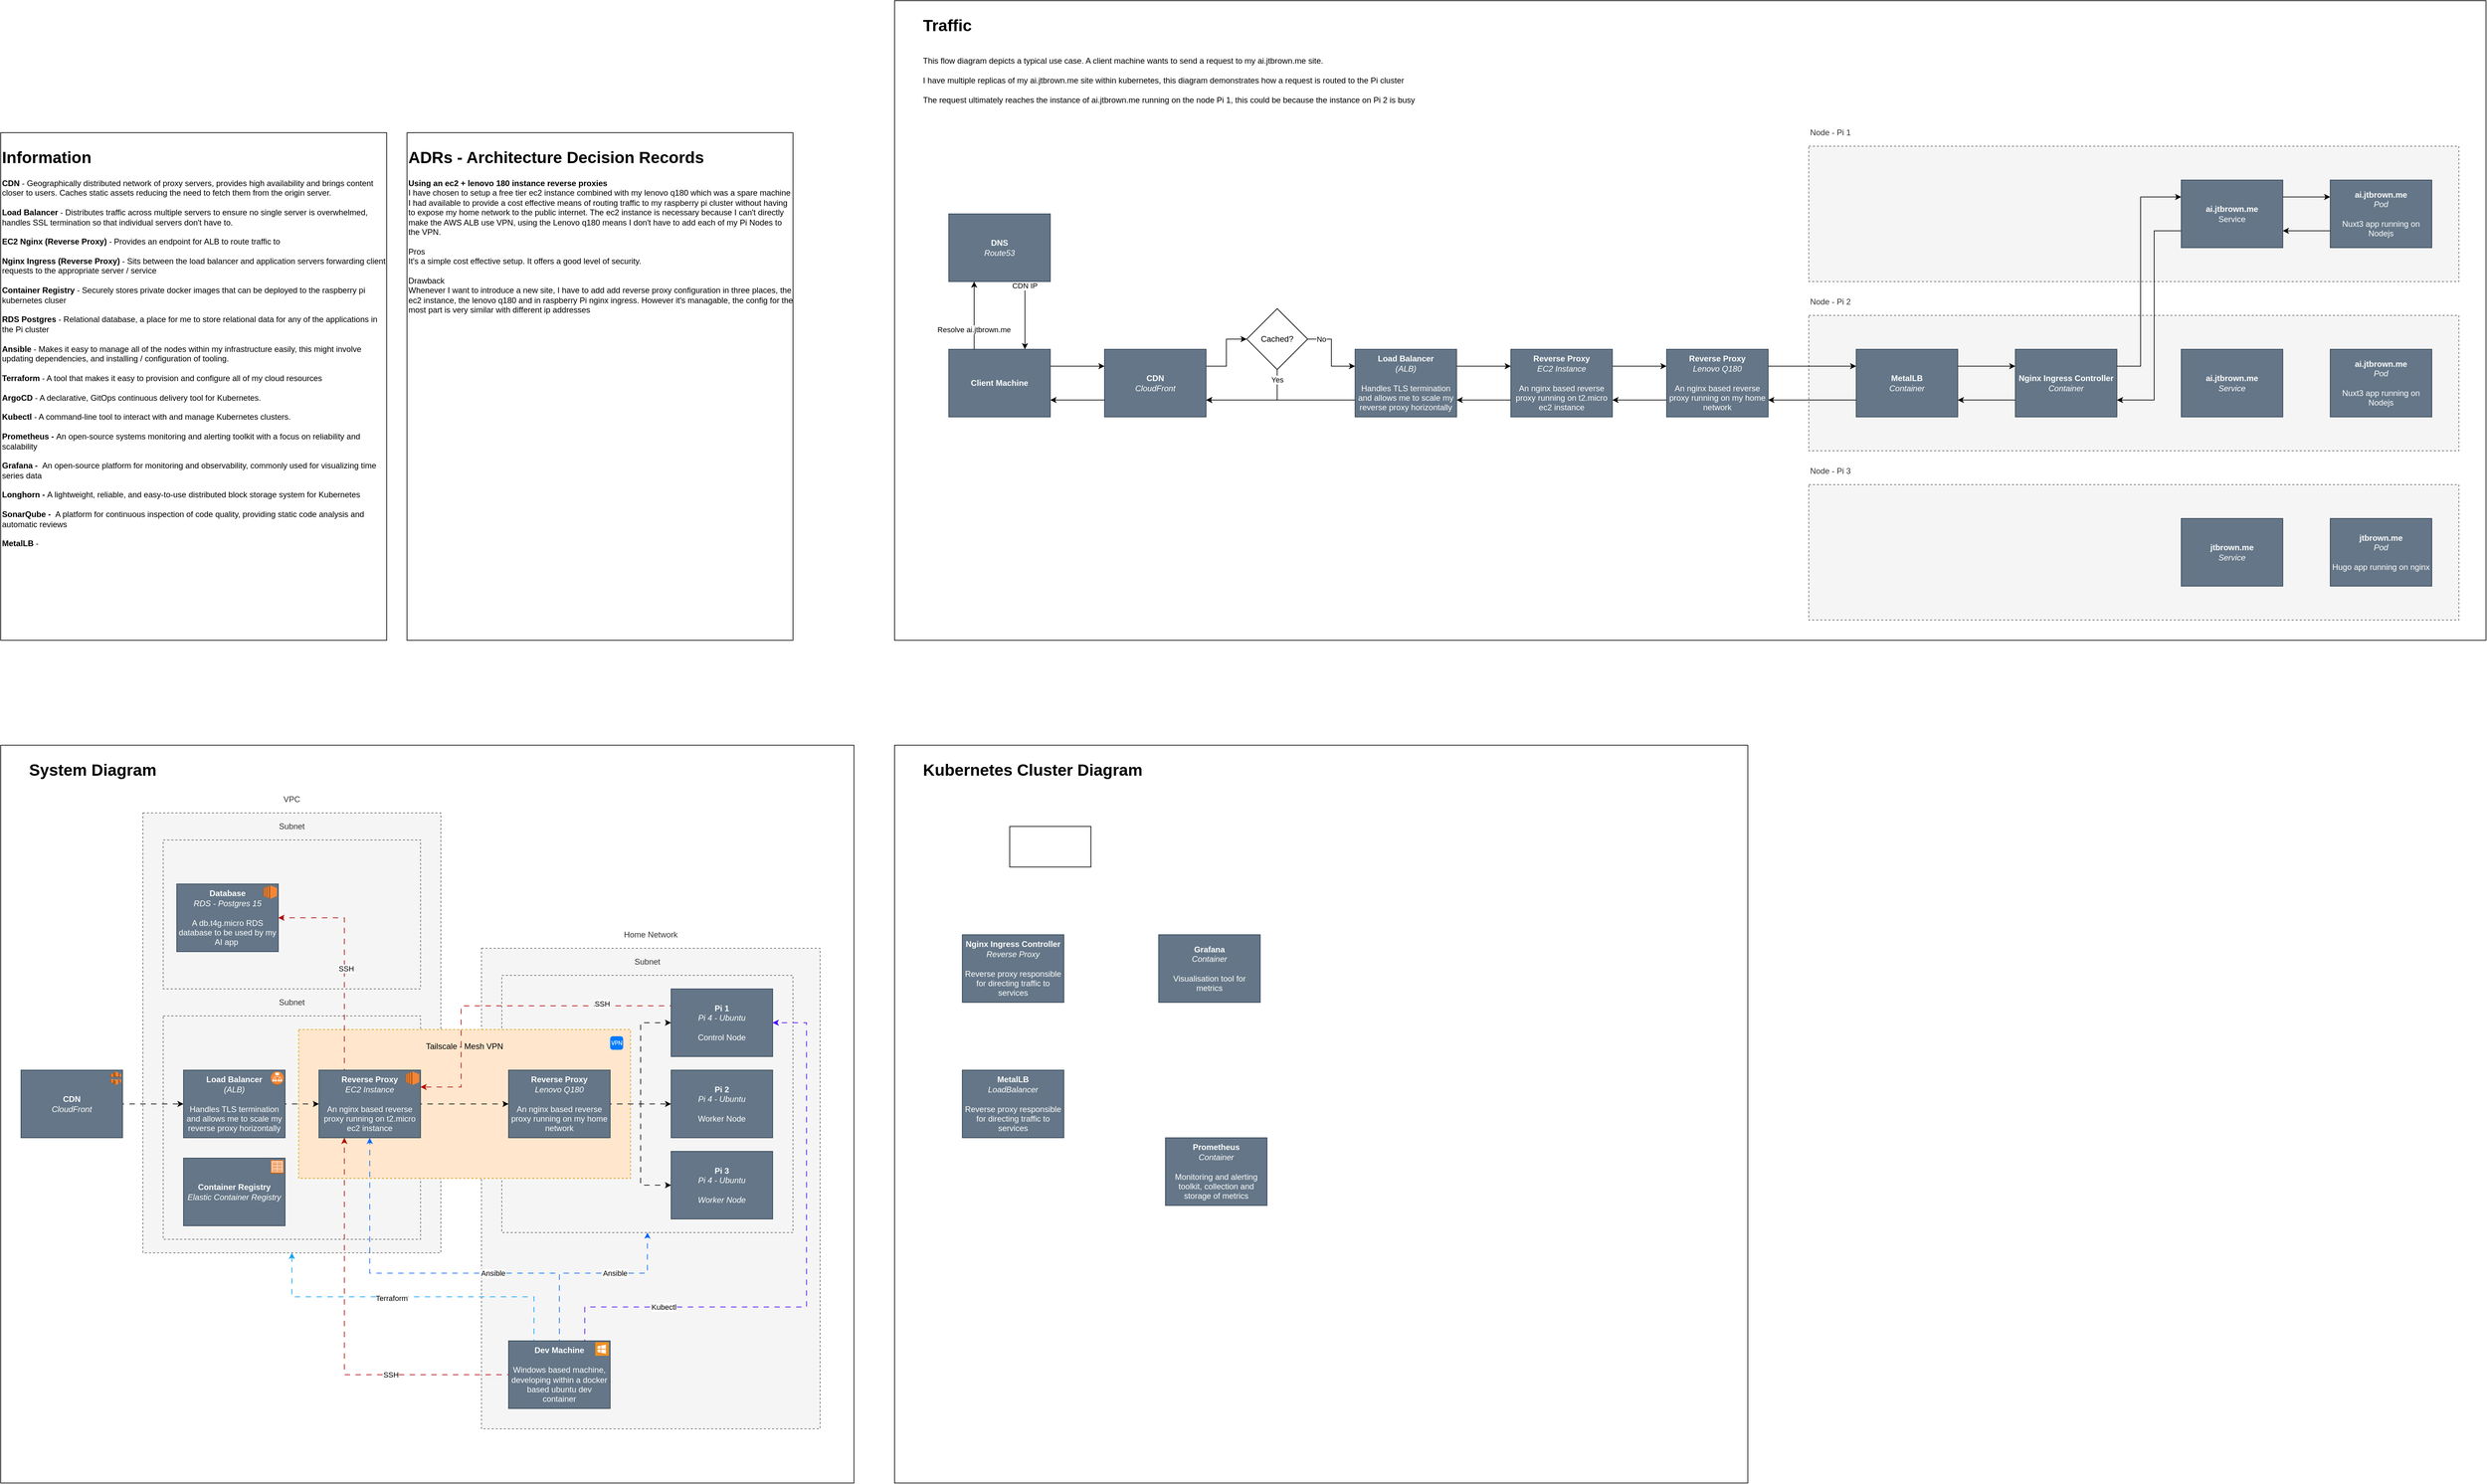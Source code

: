 <mxfile version="22.0.8" type="github">
  <diagram name="Page-1" id="C4PU5i6eVr4kc8SF1UN9">
    <mxGraphModel dx="2436" dy="4400" grid="1" gridSize="10" guides="1" tooltips="1" connect="1" arrows="1" fold="1" page="1" pageScale="1" pageWidth="850" pageHeight="1100" math="0" shadow="0">
      <root>
        <mxCell id="0" />
        <mxCell id="1" parent="0" />
        <mxCell id="nRLr2Ejhz_rmwtnTy3oD-15" value="&lt;blockquote style=&quot;margin: 0 0 0 40px; border: none; padding: 0px;&quot;&gt;&lt;h1&gt;Traffic&lt;/h1&gt;&lt;div&gt;&lt;br&gt;&lt;/div&gt;&lt;div&gt;This flow diagram depicts a typical use case. A client machine wants to send a request to my ai.jtbrown.me site.&amp;nbsp;&lt;/div&gt;&lt;div&gt;&lt;br&gt;&lt;/div&gt;&lt;div&gt;I have multiple replicas of my ai.jtbrown.me site within kubernetes, this diagram demonstrates how a request is routed to the Pi cluster&lt;/div&gt;&lt;div&gt;&lt;br&gt;&lt;/div&gt;&lt;div&gt;The request ultimately reaches the instance of ai.jtbrown.me running on the node Pi 1, this could be because the instance on Pi 2 is busy&lt;/div&gt;&lt;/blockquote&gt;" style="rounded=0;whiteSpace=wrap;html=1;align=left;labelPosition=center;verticalLabelPosition=middle;verticalAlign=top;horizontal=1;movable=1;resizable=1;rotatable=1;deletable=1;editable=1;locked=0;connectable=1;" vertex="1" parent="1">
          <mxGeometry x="1320" y="-1120" width="2350" height="945" as="geometry" />
        </mxCell>
        <mxCell id="nRLr2Ejhz_rmwtnTy3oD-58" value="&lt;p style=&quot;line-height: 100%;&quot;&gt;Node - Pi 1&lt;/p&gt;" style="rounded=0;whiteSpace=wrap;html=1;dashed=1;align=left;verticalAlign=bottom;spacingLeft=0;labelPosition=center;verticalLabelPosition=top;labelBorderColor=none;strokeColor=#666666;fillColor=#f5f5f5;fontColor=#333333;" vertex="1" parent="1">
          <mxGeometry x="2670" y="-905" width="960" height="200" as="geometry" />
        </mxCell>
        <mxCell id="nRLr2Ejhz_rmwtnTy3oD-2" value="&lt;blockquote style=&quot;margin: 0 0 0 40px; border: none; padding: 0px;&quot;&gt;&lt;h1&gt;System Diagram&lt;/h1&gt;&lt;/blockquote&gt;" style="rounded=0;whiteSpace=wrap;html=1;align=left;labelPosition=center;verticalLabelPosition=middle;verticalAlign=top;horizontal=1;" vertex="1" parent="1">
          <mxGeometry y="-20" width="1260" height="1090" as="geometry" />
        </mxCell>
        <mxCell id="t_NcicsKx9iHg6ldKBpu-12" value="&lt;p style=&quot;line-height: 100%;&quot;&gt;Home Network&lt;/p&gt;" style="rounded=0;whiteSpace=wrap;html=1;dashed=1;align=center;verticalAlign=bottom;spacingLeft=0;labelPosition=center;verticalLabelPosition=top;labelBorderColor=none;labelBackgroundColor=none;strokeColor=#666666;fillColor=#f5f5f5;fontColor=#333333;" parent="1" vertex="1">
          <mxGeometry x="710" y="280" width="500" height="710" as="geometry" />
        </mxCell>
        <mxCell id="t_NcicsKx9iHg6ldKBpu-13" value="&lt;p style=&quot;line-height: 100%;&quot;&gt;Subnet&lt;/p&gt;" style="rounded=0;whiteSpace=wrap;html=1;dashed=1;align=center;verticalAlign=bottom;spacingLeft=0;labelPosition=center;verticalLabelPosition=top;labelBorderColor=none;strokeColor=#666666;fillColor=#f5f5f5;fontColor=#333333;" parent="1" vertex="1">
          <mxGeometry x="740" y="320" width="430" height="380" as="geometry" />
        </mxCell>
        <mxCell id="t_NcicsKx9iHg6ldKBpu-1" value="&lt;p style=&quot;line-height: 100%;&quot;&gt;VPC&lt;/p&gt;" style="rounded=0;whiteSpace=wrap;html=1;dashed=1;align=center;verticalAlign=bottom;spacingLeft=0;labelPosition=center;verticalLabelPosition=top;labelBorderColor=none;strokeColor=#666666;fillColor=#f5f5f5;fontColor=#333333;" parent="1" vertex="1">
          <mxGeometry x="210" y="80" width="440" height="650" as="geometry" />
        </mxCell>
        <mxCell id="t_NcicsKx9iHg6ldKBpu-4" value="&lt;p style=&quot;line-height: 100%;&quot;&gt;Subnet&lt;/p&gt;" style="rounded=0;whiteSpace=wrap;html=1;dashed=1;align=center;verticalAlign=bottom;spacingLeft=0;labelPosition=center;verticalLabelPosition=top;labelBorderColor=none;strokeColor=#666666;fillColor=#f5f5f5;fontColor=#333333;" parent="1" vertex="1">
          <mxGeometry x="240" y="380" width="380" height="330" as="geometry" />
        </mxCell>
        <mxCell id="t_NcicsKx9iHg6ldKBpu-10" style="edgeStyle=orthogonalEdgeStyle;rounded=0;orthogonalLoop=1;jettySize=auto;html=1;entryX=0;entryY=0.5;entryDx=0;entryDy=0;flowAnimation=1;" parent="1" source="t_NcicsKx9iHg6ldKBpu-8" target="t_NcicsKx9iHg6ldKBpu-6" edge="1">
          <mxGeometry relative="1" as="geometry" />
        </mxCell>
        <mxCell id="t_NcicsKx9iHg6ldKBpu-39" value="" style="group" parent="1" vertex="1" connectable="0">
          <mxGeometry x="440" y="400" width="490" height="220" as="geometry" />
        </mxCell>
        <mxCell id="t_NcicsKx9iHg6ldKBpu-22" value="&lt;p style=&quot;line-height: 100%;&quot;&gt;Tailscale - Mesh VPN&lt;/p&gt;" style="rounded=0;whiteSpace=wrap;html=1;dashed=1;align=center;verticalAlign=top;spacingLeft=0;labelPosition=center;verticalLabelPosition=middle;labelBorderColor=none;strokeColor=#d79b00;fillColor=#ffe6cc;" parent="t_NcicsKx9iHg6ldKBpu-39" vertex="1">
          <mxGeometry width="490" height="220" as="geometry" />
        </mxCell>
        <mxCell id="t_NcicsKx9iHg6ldKBpu-38" value="" style="html=1;strokeWidth=1;shadow=0;dashed=0;shape=mxgraph.ios7.misc.vpn;fillColor=#007AFF;strokeColor=none;buttonText=;strokeColor2=#222222;fontColor=#222222;fontSize=8;verticalLabelPosition=bottom;verticalAlign=top;align=center;sketch=0;aspect=fixed;" parent="t_NcicsKx9iHg6ldKBpu-39" vertex="1">
          <mxGeometry x="460" y="10" width="19.17" height="20" as="geometry" />
        </mxCell>
        <mxCell id="t_NcicsKx9iHg6ldKBpu-29" value="" style="group;fillColor=#647687;fontColor=#ffffff;strokeColor=#314354;" parent="t_NcicsKx9iHg6ldKBpu-39" vertex="1" connectable="0">
          <mxGeometry x="30" y="60" width="150" height="100" as="geometry" />
        </mxCell>
        <mxCell id="t_NcicsKx9iHg6ldKBpu-40" value="" style="group;fillColor=#647687;fontColor=#ffffff;strokeColor=#314354;" parent="t_NcicsKx9iHg6ldKBpu-29" vertex="1" connectable="0">
          <mxGeometry width="150" height="100" as="geometry" />
        </mxCell>
        <mxCell id="t_NcicsKx9iHg6ldKBpu-7" value="&lt;b&gt;Reverse Proxy&lt;/b&gt;&lt;br&gt;&lt;i&gt;EC2 Instance&lt;br&gt;&lt;/i&gt;&lt;br&gt;An nginx based reverse proxy running on t2.micro ec2 instance&lt;br&gt;" style="rounded=0;whiteSpace=wrap;html=1;fillColor=#647687;fontColor=#ffffff;strokeColor=#314354;" parent="t_NcicsKx9iHg6ldKBpu-40" vertex="1">
          <mxGeometry width="150" height="100" as="geometry" />
        </mxCell>
        <mxCell id="t_NcicsKx9iHg6ldKBpu-25" value="" style="outlineConnect=0;dashed=0;verticalLabelPosition=bottom;verticalAlign=top;align=center;html=1;shape=mxgraph.aws3.ec2;fillColor=#F58534;gradientColor=none;" parent="t_NcicsKx9iHg6ldKBpu-40" vertex="1">
          <mxGeometry x="128" y="2" width="20" height="20" as="geometry" />
        </mxCell>
        <mxCell id="t_NcicsKx9iHg6ldKBpu-37" value="" style="group" parent="t_NcicsKx9iHg6ldKBpu-39" vertex="1" connectable="0">
          <mxGeometry x="310" y="60" width="150" height="100" as="geometry" />
        </mxCell>
        <mxCell id="t_NcicsKx9iHg6ldKBpu-14" value="&lt;b&gt;Reverse Proxy&lt;/b&gt;&lt;br&gt;&lt;i&gt;Lenovo Q180&lt;br&gt;&lt;/i&gt;&lt;br&gt;An nginx based reverse proxy running on my home network" style="rounded=0;whiteSpace=wrap;html=1;fillColor=#647687;fontColor=#ffffff;strokeColor=#314354;" parent="t_NcicsKx9iHg6ldKBpu-37" vertex="1">
          <mxGeometry width="150" height="100" as="geometry" />
        </mxCell>
        <mxCell id="t_NcicsKx9iHg6ldKBpu-30" value="" style="shape=image;html=1;verticalAlign=top;verticalLabelPosition=bottom;labelBackgroundColor=#ffffff;imageAspect=0;aspect=fixed;image=https://cdn1.iconfinder.com/data/icons/logos-brands-1/24/logo_brand_brands_logos_ubuntu-128.png" parent="t_NcicsKx9iHg6ldKBpu-37" vertex="1">
          <mxGeometry x="128" y="2" width="20" height="20" as="geometry" />
        </mxCell>
        <mxCell id="t_NcicsKx9iHg6ldKBpu-18" style="edgeStyle=orthogonalEdgeStyle;rounded=0;orthogonalLoop=1;jettySize=auto;html=1;exitX=1;exitY=0.5;exitDx=0;exitDy=0;flowAnimation=1;" parent="t_NcicsKx9iHg6ldKBpu-39" source="t_NcicsKx9iHg6ldKBpu-7" target="t_NcicsKx9iHg6ldKBpu-14" edge="1">
          <mxGeometry relative="1" as="geometry" />
        </mxCell>
        <mxCell id="t_NcicsKx9iHg6ldKBpu-27" value="" style="group" parent="1" vertex="1" connectable="0">
          <mxGeometry x="30" y="460" width="150" height="100" as="geometry" />
        </mxCell>
        <mxCell id="t_NcicsKx9iHg6ldKBpu-8" value="&lt;b&gt;CDN&lt;/b&gt;&lt;br&gt;&lt;i style=&quot;&quot;&gt;CloudFront&lt;br&gt;&lt;/i&gt;" style="rounded=0;whiteSpace=wrap;html=1;fillColor=#647687;strokeColor=#314354;fontColor=#ffffff;" parent="t_NcicsKx9iHg6ldKBpu-27" vertex="1">
          <mxGeometry width="150" height="100" as="geometry" />
        </mxCell>
        <mxCell id="t_NcicsKx9iHg6ldKBpu-24" value="" style="outlineConnect=0;dashed=0;verticalLabelPosition=bottom;verticalAlign=top;align=center;html=1;shape=mxgraph.aws3.cloudfront;fillColor=#F58536;gradientColor=none;aspect=fixed;" parent="t_NcicsKx9iHg6ldKBpu-27" vertex="1">
          <mxGeometry x="131.55" y="2" width="16.45" height="20" as="geometry" />
        </mxCell>
        <mxCell id="t_NcicsKx9iHg6ldKBpu-28" value="" style="group;aspect=fixed;" parent="1" vertex="1" connectable="0">
          <mxGeometry x="270" y="460" width="150" height="100" as="geometry" />
        </mxCell>
        <mxCell id="t_NcicsKx9iHg6ldKBpu-6" value="&lt;b&gt;Load Balancer&lt;/b&gt;&lt;br&gt;&lt;i&gt;(ALB)&lt;/i&gt;&lt;br&gt;&lt;br&gt;Handles TLS termination and allows me to scale my reverse proxy horizontally" style="rounded=0;whiteSpace=wrap;html=1;fillColor=#647687;fontColor=#ffffff;strokeColor=#314354;" parent="t_NcicsKx9iHg6ldKBpu-28" vertex="1">
          <mxGeometry width="150" height="100" as="geometry" />
        </mxCell>
        <mxCell id="t_NcicsKx9iHg6ldKBpu-26" value="" style="outlineConnect=0;dashed=0;verticalLabelPosition=bottom;verticalAlign=top;align=center;html=1;shape=mxgraph.aws3.application_load_balancer;fillColor=#F58534;gradientColor=none;aspect=fixed;" parent="t_NcicsKx9iHg6ldKBpu-28" vertex="1">
          <mxGeometry x="128.83" y="2" width="19.17" height="20" as="geometry" />
        </mxCell>
        <mxCell id="t_NcicsKx9iHg6ldKBpu-11" style="edgeStyle=orthogonalEdgeStyle;rounded=0;orthogonalLoop=1;jettySize=auto;html=1;flowAnimation=1;" parent="1" source="t_NcicsKx9iHg6ldKBpu-6" target="t_NcicsKx9iHg6ldKBpu-7" edge="1">
          <mxGeometry relative="1" as="geometry" />
        </mxCell>
        <mxCell id="t_NcicsKx9iHg6ldKBpu-34" value="" style="group" parent="1" vertex="1" connectable="0">
          <mxGeometry x="990" y="340" width="150" height="100" as="geometry" />
        </mxCell>
        <mxCell id="t_NcicsKx9iHg6ldKBpu-15" value="&lt;b&gt;Pi 1&lt;/b&gt;&lt;br&gt;&lt;i&gt;Pi 4 - Ubuntu&lt;br&gt;&lt;/i&gt;&lt;br&gt;Control Node" style="rounded=0;whiteSpace=wrap;html=1;fillColor=#647687;fontColor=#ffffff;strokeColor=#314354;" parent="t_NcicsKx9iHg6ldKBpu-34" vertex="1">
          <mxGeometry width="150" height="100" as="geometry" />
        </mxCell>
        <mxCell id="t_NcicsKx9iHg6ldKBpu-33" value="" style="shape=image;html=1;verticalAlign=top;verticalLabelPosition=bottom;labelBackgroundColor=#ffffff;imageAspect=0;aspect=fixed;image=https://cdn1.iconfinder.com/data/icons/logos-brands-1/24/logo_brand_brands_logos_ubuntu-128.png" parent="t_NcicsKx9iHg6ldKBpu-34" vertex="1">
          <mxGeometry x="128" y="2" width="20" height="20" as="geometry" />
        </mxCell>
        <mxCell id="t_NcicsKx9iHg6ldKBpu-35" value="" style="group" parent="1" vertex="1" connectable="0">
          <mxGeometry x="990" y="460" width="150" height="100" as="geometry" />
        </mxCell>
        <mxCell id="t_NcicsKx9iHg6ldKBpu-16" value="&lt;b&gt;Pi 2&lt;/b&gt;&lt;br&gt;&lt;i&gt;Pi 4 - Ubuntu&lt;br&gt;&lt;/i&gt;&lt;br&gt;Worker Node" style="rounded=0;whiteSpace=wrap;html=1;fillColor=#647687;fontColor=#ffffff;strokeColor=#314354;" parent="t_NcicsKx9iHg6ldKBpu-35" vertex="1">
          <mxGeometry width="150" height="100" as="geometry" />
        </mxCell>
        <mxCell id="t_NcicsKx9iHg6ldKBpu-32" value="" style="shape=image;html=1;verticalAlign=top;verticalLabelPosition=bottom;labelBackgroundColor=#ffffff;imageAspect=0;aspect=fixed;image=https://cdn1.iconfinder.com/data/icons/logos-brands-1/24/logo_brand_brands_logos_ubuntu-128.png" parent="t_NcicsKx9iHg6ldKBpu-35" vertex="1">
          <mxGeometry x="129" y="2" width="20" height="20" as="geometry" />
        </mxCell>
        <mxCell id="t_NcicsKx9iHg6ldKBpu-36" value="" style="group" parent="1" vertex="1" connectable="0">
          <mxGeometry x="990" y="580" width="150" height="100" as="geometry" />
        </mxCell>
        <mxCell id="t_NcicsKx9iHg6ldKBpu-17" value="&lt;b&gt;Pi 3&lt;/b&gt;&lt;br&gt;&lt;i&gt;Pi 4 - Ubuntu&lt;br&gt;&lt;br&gt;Worker Node&lt;br&gt;&lt;/i&gt;" style="rounded=0;whiteSpace=wrap;html=1;fillColor=#647687;fontColor=#ffffff;strokeColor=#314354;" parent="t_NcicsKx9iHg6ldKBpu-36" vertex="1">
          <mxGeometry width="150" height="100" as="geometry" />
        </mxCell>
        <mxCell id="t_NcicsKx9iHg6ldKBpu-31" value="" style="shape=image;html=1;verticalAlign=top;verticalLabelPosition=bottom;labelBackgroundColor=#ffffff;imageAspect=0;aspect=fixed;image=https://cdn1.iconfinder.com/data/icons/logos-brands-1/24/logo_brand_brands_logos_ubuntu-128.png" parent="t_NcicsKx9iHg6ldKBpu-36" vertex="1">
          <mxGeometry x="128" y="2" width="20" height="20" as="geometry" />
        </mxCell>
        <mxCell id="t_NcicsKx9iHg6ldKBpu-19" value="" style="edgeStyle=orthogonalEdgeStyle;rounded=0;orthogonalLoop=1;jettySize=auto;html=1;flowAnimation=1;" parent="1" source="t_NcicsKx9iHg6ldKBpu-14" target="t_NcicsKx9iHg6ldKBpu-16" edge="1">
          <mxGeometry relative="1" as="geometry" />
        </mxCell>
        <mxCell id="t_NcicsKx9iHg6ldKBpu-20" style="edgeStyle=orthogonalEdgeStyle;rounded=0;orthogonalLoop=1;jettySize=auto;html=1;entryX=0;entryY=0.5;entryDx=0;entryDy=0;flowAnimation=1;" parent="1" source="t_NcicsKx9iHg6ldKBpu-14" target="t_NcicsKx9iHg6ldKBpu-15" edge="1">
          <mxGeometry relative="1" as="geometry" />
        </mxCell>
        <mxCell id="t_NcicsKx9iHg6ldKBpu-21" style="edgeStyle=orthogonalEdgeStyle;rounded=0;orthogonalLoop=1;jettySize=auto;html=1;entryX=0;entryY=0.5;entryDx=0;entryDy=0;flowAnimation=1;" parent="1" source="t_NcicsKx9iHg6ldKBpu-14" target="t_NcicsKx9iHg6ldKBpu-17" edge="1">
          <mxGeometry relative="1" as="geometry" />
        </mxCell>
        <mxCell id="t_NcicsKx9iHg6ldKBpu-41" value="" style="group" parent="1" vertex="1" connectable="0">
          <mxGeometry x="750" y="860" width="150" height="100" as="geometry" />
        </mxCell>
        <mxCell id="t_NcicsKx9iHg6ldKBpu-45" value="" style="group;fillColor=#647687;fontColor=#ffffff;strokeColor=#314354;" parent="t_NcicsKx9iHg6ldKBpu-41" vertex="1" connectable="0">
          <mxGeometry width="150" height="100" as="geometry" />
        </mxCell>
        <mxCell id="t_NcicsKx9iHg6ldKBpu-42" value="&lt;b&gt;Dev Machine&lt;/b&gt;&lt;br&gt;&lt;br&gt;Windows based machine, developing within a docker based ubuntu dev container" style="rounded=0;whiteSpace=wrap;html=1;fillColor=#647687;fontColor=#ffffff;strokeColor=#314354;" parent="t_NcicsKx9iHg6ldKBpu-45" vertex="1">
          <mxGeometry width="150" height="100" as="geometry" />
        </mxCell>
        <mxCell id="t_NcicsKx9iHg6ldKBpu-44" value="" style="shadow=0;dashed=0;html=1;strokeColor=none;fillColor=#EF8F21;labelPosition=center;verticalLabelPosition=bottom;verticalAlign=top;align=center;outlineConnect=0;shape=mxgraph.veeam.ms_windows;aspect=fixed;" parent="t_NcicsKx9iHg6ldKBpu-45" vertex="1">
          <mxGeometry x="128" y="2" width="20" height="20" as="geometry" />
        </mxCell>
        <mxCell id="t_NcicsKx9iHg6ldKBpu-46" style="edgeStyle=orthogonalEdgeStyle;rounded=0;orthogonalLoop=1;jettySize=auto;html=1;exitX=0.5;exitY=0;exitDx=0;exitDy=0;flowAnimation=1;strokeColor=#0066FF;" parent="1" source="t_NcicsKx9iHg6ldKBpu-42" target="t_NcicsKx9iHg6ldKBpu-13" edge="1">
          <mxGeometry relative="1" as="geometry">
            <Array as="points">
              <mxPoint x="825" y="760" />
              <mxPoint x="955" y="760" />
            </Array>
          </mxGeometry>
        </mxCell>
        <mxCell id="t_NcicsKx9iHg6ldKBpu-47" value="Ansible" style="edgeLabel;html=1;align=center;verticalAlign=middle;resizable=0;points=[];" parent="t_NcicsKx9iHg6ldKBpu-46" vertex="1" connectable="0">
          <mxGeometry x="0.185" y="-2" relative="1" as="geometry">
            <mxPoint x="10" y="-2" as="offset" />
          </mxGeometry>
        </mxCell>
        <mxCell id="t_NcicsKx9iHg6ldKBpu-48" style="edgeStyle=orthogonalEdgeStyle;rounded=0;orthogonalLoop=1;jettySize=auto;html=1;entryX=0.5;entryY=1;entryDx=0;entryDy=0;exitX=0.25;exitY=0;exitDx=0;exitDy=0;strokeColor=#00A2FF;flowAnimation=1;" parent="1" source="t_NcicsKx9iHg6ldKBpu-42" target="t_NcicsKx9iHg6ldKBpu-1" edge="1">
          <mxGeometry relative="1" as="geometry" />
        </mxCell>
        <mxCell id="t_NcicsKx9iHg6ldKBpu-49" value="Terraform" style="edgeLabel;html=1;align=center;verticalAlign=middle;resizable=0;points=[];" parent="t_NcicsKx9iHg6ldKBpu-48" vertex="1" connectable="0">
          <mxGeometry x="0.133" y="2" relative="1" as="geometry">
            <mxPoint as="offset" />
          </mxGeometry>
        </mxCell>
        <mxCell id="t_NcicsKx9iHg6ldKBpu-50" style="edgeStyle=orthogonalEdgeStyle;rounded=0;orthogonalLoop=1;jettySize=auto;html=1;exitX=0.75;exitY=0;exitDx=0;exitDy=0;entryX=1;entryY=0.5;entryDx=0;entryDy=0;flowAnimation=1;strokeColor=#4400FF;" parent="1" source="t_NcicsKx9iHg6ldKBpu-42" target="t_NcicsKx9iHg6ldKBpu-15" edge="1">
          <mxGeometry relative="1" as="geometry">
            <Array as="points">
              <mxPoint x="863" y="810" />
              <mxPoint x="1190" y="810" />
              <mxPoint x="1190" y="390" />
            </Array>
          </mxGeometry>
        </mxCell>
        <mxCell id="t_NcicsKx9iHg6ldKBpu-51" value="Kubectl" style="edgeLabel;html=1;align=center;verticalAlign=middle;resizable=0;points=[];" parent="t_NcicsKx9iHg6ldKBpu-50" vertex="1" connectable="0">
          <mxGeometry x="-0.13" y="2" relative="1" as="geometry">
            <mxPoint x="-202" y="2" as="offset" />
          </mxGeometry>
        </mxCell>
        <mxCell id="t_NcicsKx9iHg6ldKBpu-53" value="" style="group;aspect=fixed;" parent="1" vertex="1" connectable="0">
          <mxGeometry x="270" y="590" width="150" height="100" as="geometry" />
        </mxCell>
        <mxCell id="t_NcicsKx9iHg6ldKBpu-58" value="" style="group;fillColor=#647687;fontColor=#ffffff;strokeColor=#314354;" parent="t_NcicsKx9iHg6ldKBpu-53" vertex="1" connectable="0">
          <mxGeometry width="150" height="100" as="geometry" />
        </mxCell>
        <mxCell id="t_NcicsKx9iHg6ldKBpu-54" value="&lt;b&gt;Container Registry&lt;br&gt;&lt;/b&gt;&lt;i&gt;Elastic Container Registry&lt;br&gt;&lt;/i&gt;" style="rounded=0;whiteSpace=wrap;html=1;fillColor=#647687;fontColor=#ffffff;strokeColor=#314354;" parent="t_NcicsKx9iHg6ldKBpu-58" vertex="1">
          <mxGeometry width="150" height="100" as="geometry" />
        </mxCell>
        <mxCell id="t_NcicsKx9iHg6ldKBpu-52" value="" style="outlineConnect=0;dashed=0;verticalLabelPosition=bottom;verticalAlign=top;align=center;html=1;shape=mxgraph.aws3.ecr_registry;fillColor=#F58534;gradientColor=none;aspect=fixed;" parent="t_NcicsKx9iHg6ldKBpu-58" vertex="1">
          <mxGeometry x="128.83" y="3" width="19" height="20" as="geometry" />
        </mxCell>
        <mxCell id="t_NcicsKx9iHg6ldKBpu-59" style="edgeStyle=orthogonalEdgeStyle;rounded=0;orthogonalLoop=1;jettySize=auto;html=1;exitX=0.5;exitY=0;exitDx=0;exitDy=0;flowAnimation=1;strokeColor=#0066FF;" parent="1" source="t_NcicsKx9iHg6ldKBpu-42" target="t_NcicsKx9iHg6ldKBpu-7" edge="1">
          <mxGeometry relative="1" as="geometry">
            <Array as="points">
              <mxPoint x="825" y="760" />
              <mxPoint x="545" y="760" />
            </Array>
          </mxGeometry>
        </mxCell>
        <mxCell id="t_NcicsKx9iHg6ldKBpu-60" value="Ansible" style="edgeLabel;html=1;align=center;verticalAlign=middle;resizable=0;points=[];" parent="t_NcicsKx9iHg6ldKBpu-59" vertex="1" connectable="0">
          <mxGeometry x="-0.225" relative="1" as="geometry">
            <mxPoint x="27" as="offset" />
          </mxGeometry>
        </mxCell>
        <mxCell id="0fIJUHJsWRFcTm4twi97-5" value="&lt;p style=&quot;line-height: 100%;&quot;&gt;Subnet&lt;/p&gt;" style="rounded=0;whiteSpace=wrap;html=1;dashed=1;align=center;verticalAlign=bottom;spacingLeft=0;labelPosition=center;verticalLabelPosition=top;labelBorderColor=none;strokeColor=#666666;fillColor=#f5f5f5;fontColor=#333333;" parent="1" vertex="1">
          <mxGeometry x="240" y="120" width="380" height="220" as="geometry" />
        </mxCell>
        <mxCell id="0fIJUHJsWRFcTm4twi97-1" value="" style="group;fillColor=#647687;fontColor=#ffffff;strokeColor=#314354;" parent="1" vertex="1" connectable="0">
          <mxGeometry x="260" y="185" width="150" height="100" as="geometry" />
        </mxCell>
        <mxCell id="0fIJUHJsWRFcTm4twi97-2" value="" style="group;fillColor=#647687;fontColor=#ffffff;strokeColor=#314354;" parent="0fIJUHJsWRFcTm4twi97-1" vertex="1" connectable="0">
          <mxGeometry width="150" height="100" as="geometry" />
        </mxCell>
        <mxCell id="0fIJUHJsWRFcTm4twi97-3" value="&lt;b&gt;Database&lt;/b&gt;&lt;br&gt;&lt;i&gt;RDS - Postgres 15&lt;/i&gt;&lt;br&gt;&lt;br&gt;A db.t4g.micro RDS database to be used by my AI app&amp;nbsp;&lt;br&gt;" style="rounded=0;whiteSpace=wrap;html=1;fillColor=#647687;fontColor=#ffffff;strokeColor=#314354;" parent="0fIJUHJsWRFcTm4twi97-2" vertex="1">
          <mxGeometry width="150" height="100" as="geometry" />
        </mxCell>
        <mxCell id="0fIJUHJsWRFcTm4twi97-4" value="" style="outlineConnect=0;dashed=0;verticalLabelPosition=bottom;verticalAlign=top;align=center;html=1;shape=mxgraph.aws3.ec2;fillColor=#F58534;gradientColor=none;" parent="0fIJUHJsWRFcTm4twi97-2" vertex="1">
          <mxGeometry x="128" y="2" width="20" height="20" as="geometry" />
        </mxCell>
        <mxCell id="0fIJUHJsWRFcTm4twi97-6" style="edgeStyle=orthogonalEdgeStyle;rounded=0;orthogonalLoop=1;jettySize=auto;html=1;entryX=0.25;entryY=1;entryDx=0;entryDy=0;flowAnimation=1;fillColor=#e51400;strokeColor=#B20000;" parent="1" source="t_NcicsKx9iHg6ldKBpu-42" target="t_NcicsKx9iHg6ldKBpu-7" edge="1">
          <mxGeometry relative="1" as="geometry" />
        </mxCell>
        <mxCell id="0fIJUHJsWRFcTm4twi97-7" value="SSH" style="edgeLabel;html=1;align=center;verticalAlign=middle;resizable=0;points=[];" parent="0fIJUHJsWRFcTm4twi97-6" vertex="1" connectable="0">
          <mxGeometry x="-0.413" y="-2" relative="1" as="geometry">
            <mxPoint y="2" as="offset" />
          </mxGeometry>
        </mxCell>
        <mxCell id="0fIJUHJsWRFcTm4twi97-8" style="edgeStyle=orthogonalEdgeStyle;rounded=0;orthogonalLoop=1;jettySize=auto;html=1;exitX=0.25;exitY=0;exitDx=0;exitDy=0;entryX=1;entryY=0.5;entryDx=0;entryDy=0;flowAnimation=1;fillColor=#e51400;strokeColor=#B20000;" parent="1" source="t_NcicsKx9iHg6ldKBpu-7" target="0fIJUHJsWRFcTm4twi97-3" edge="1">
          <mxGeometry relative="1" as="geometry" />
        </mxCell>
        <mxCell id="0fIJUHJsWRFcTm4twi97-9" value="SSH" style="edgeLabel;html=1;align=center;verticalAlign=middle;resizable=0;points=[];" parent="0fIJUHJsWRFcTm4twi97-8" vertex="1" connectable="0">
          <mxGeometry x="-0.169" y="-1" relative="1" as="geometry">
            <mxPoint x="1" y="-16" as="offset" />
          </mxGeometry>
        </mxCell>
        <mxCell id="0fIJUHJsWRFcTm4twi97-10" style="edgeStyle=orthogonalEdgeStyle;rounded=0;orthogonalLoop=1;jettySize=auto;html=1;exitX=0;exitY=0.25;exitDx=0;exitDy=0;entryX=1;entryY=0.25;entryDx=0;entryDy=0;fillColor=#e51400;strokeColor=#B20000;flowAnimation=1;" parent="1" source="t_NcicsKx9iHg6ldKBpu-15" target="t_NcicsKx9iHg6ldKBpu-7" edge="1">
          <mxGeometry relative="1" as="geometry">
            <Array as="points">
              <mxPoint x="680" y="365" />
              <mxPoint x="680" y="485" />
            </Array>
          </mxGeometry>
        </mxCell>
        <mxCell id="0fIJUHJsWRFcTm4twi97-11" value="SSH" style="edgeLabel;html=1;align=center;verticalAlign=middle;resizable=0;points=[];" parent="0fIJUHJsWRFcTm4twi97-10" vertex="1" connectable="0">
          <mxGeometry x="-0.551" y="3" relative="1" as="geometry">
            <mxPoint x="8" y="-6" as="offset" />
          </mxGeometry>
        </mxCell>
        <mxCell id="nRLr2Ejhz_rmwtnTy3oD-3" value="&lt;blockquote style=&quot;margin: 0 0 0 40px; border: none; padding: 0px;&quot;&gt;&lt;h1&gt;Kubernetes Cluster Diagram&lt;/h1&gt;&lt;/blockquote&gt;" style="rounded=0;whiteSpace=wrap;html=1;align=left;labelPosition=center;verticalLabelPosition=middle;verticalAlign=top;horizontal=1;" vertex="1" parent="1">
          <mxGeometry x="1320" y="-20" width="1260" height="1090" as="geometry" />
        </mxCell>
        <mxCell id="nRLr2Ejhz_rmwtnTy3oD-4" value="" style="group" vertex="1" connectable="0" parent="1">
          <mxGeometry x="1000" y="350" width="150" height="100" as="geometry" />
        </mxCell>
        <mxCell id="nRLr2Ejhz_rmwtnTy3oD-6" value="" style="shape=image;html=1;verticalAlign=top;verticalLabelPosition=bottom;labelBackgroundColor=#ffffff;imageAspect=0;aspect=fixed;image=https://cdn1.iconfinder.com/data/icons/logos-brands-1/24/logo_brand_brands_logos_ubuntu-128.png" vertex="1" parent="nRLr2Ejhz_rmwtnTy3oD-4">
          <mxGeometry x="128" y="2" width="20" height="20" as="geometry" />
        </mxCell>
        <mxCell id="nRLr2Ejhz_rmwtnTy3oD-5" value="&lt;b&gt;Prometheus&lt;/b&gt;&lt;br&gt;&lt;i&gt;Container&lt;br&gt;&lt;/i&gt;&lt;br&gt;Monitoring and alerting toolkit, collection and storage of metrics" style="rounded=0;whiteSpace=wrap;html=1;fillColor=#647687;fontColor=#ffffff;strokeColor=#314354;" vertex="1" parent="1">
          <mxGeometry x="1720" y="560" width="150" height="100" as="geometry" />
        </mxCell>
        <mxCell id="nRLr2Ejhz_rmwtnTy3oD-7" value="&lt;b&gt;Grafana&lt;/b&gt;&lt;br&gt;&lt;i&gt;Container&lt;br&gt;&lt;/i&gt;&lt;br&gt;Visualisation tool for metrics" style="rounded=0;whiteSpace=wrap;html=1;fillColor=#647687;fontColor=#ffffff;strokeColor=#314354;" vertex="1" parent="1">
          <mxGeometry x="1710" y="260" width="150" height="100" as="geometry" />
        </mxCell>
        <mxCell id="nRLr2Ejhz_rmwtnTy3oD-8" value="&lt;b&gt;Nginx Ingress Controller&lt;/b&gt;&lt;br&gt;&lt;i&gt;Reverse Proxy&lt;br&gt;&lt;/i&gt;&lt;br&gt;Reverse proxy responsible for directing traffic to services" style="rounded=0;whiteSpace=wrap;html=1;fillColor=#647687;fontColor=#ffffff;strokeColor=#314354;" vertex="1" parent="1">
          <mxGeometry x="1420" y="260" width="150" height="100" as="geometry" />
        </mxCell>
        <mxCell id="nRLr2Ejhz_rmwtnTy3oD-11" value="" style="rounded=0;whiteSpace=wrap;html=1;" vertex="1" parent="1">
          <mxGeometry x="1490" y="100" width="120" height="60" as="geometry" />
        </mxCell>
        <mxCell id="nRLr2Ejhz_rmwtnTy3oD-12" value="&lt;h1&gt;Information&lt;/h1&gt;&lt;div&gt;&lt;b&gt;CDN&lt;/b&gt; - Geographically distributed network of proxy servers, provides high availability and brings content closer to users. Caches static assets reducing the need to fetch them from the origin server.&lt;/div&gt;&lt;div&gt;&lt;br&gt;&lt;/div&gt;&lt;div&gt;&lt;b&gt;Load Balancer&lt;/b&gt; - Distributes traffic across multiple servers to ensure no single server is overwhelmed, handles SSL termination so that individual servers don&#39;t have to.&lt;/div&gt;&lt;div&gt;&lt;br&gt;&lt;/div&gt;&lt;div&gt;&lt;span style=&quot;background-color: initial;&quot;&gt;&lt;b&gt;EC2 Nginx (Reverse Proxy)&lt;/b&gt; - Provides an endpoint for ALB to route traffic to&lt;/span&gt;&lt;br&gt;&lt;/div&gt;&lt;div&gt;&lt;br&gt;&lt;/div&gt;&lt;div&gt;&lt;b&gt;Nginx Ingress (Reverse Proxy)&lt;/b&gt; - Sits between the load balancer and application servers forwarding client requests to the appropriate server / service&lt;/div&gt;&lt;div&gt;&lt;br&gt;&lt;/div&gt;&lt;div&gt;&lt;b&gt;Container Registry&lt;/b&gt; - Securely stores private docker images that can be deployed to the raspberry pi kubernetes cluser&lt;/div&gt;&lt;div&gt;&lt;br&gt;&lt;/div&gt;&lt;div&gt;&lt;b&gt;RDS Postgres &lt;/b&gt;- Relational database, a place for me to store relational data for any of the applications in the Pi cluster&lt;/div&gt;&lt;div&gt;&lt;br&gt;&lt;/div&gt;&lt;div&gt;&lt;b&gt;Ansible&lt;/b&gt; - Makes it easy to manage all of the nodes within my infrastructure easily, this might involve updating dependencies, and installing / configuration of tooling.&lt;/div&gt;&lt;div&gt;&lt;br&gt;&lt;/div&gt;&lt;div&gt;&lt;b&gt;Terraform &lt;/b&gt;- A tool that makes it easy to provision and configure all of my cloud resources&lt;/div&gt;&lt;div&gt;&lt;br&gt;&lt;/div&gt;&lt;div&gt;&lt;div&gt;&lt;b&gt;ArgoCD&lt;/b&gt; - A declarative, GitOps continuous delivery tool for Kubernetes.&lt;/div&gt;&lt;div&gt;&lt;br&gt;&lt;/div&gt;&lt;div&gt;&lt;b&gt;Kubectl&lt;/b&gt; - A command-line tool to interact with and manage Kubernetes clusters.&lt;/div&gt;&lt;div&gt;&lt;br&gt;&lt;/div&gt;&lt;div&gt;&lt;b&gt;Prometheus -&amp;nbsp;&lt;/b&gt;An open-source systems monitoring and alerting toolkit with a focus on reliability and scalability&lt;/div&gt;&lt;div&gt;&lt;br&gt;&lt;/div&gt;&lt;div&gt;&lt;b&gt;Grafana -&amp;nbsp;&lt;/b&gt;&amp;nbsp;An open-source platform for monitoring and observability, commonly used for visualizing time series data&lt;/div&gt;&lt;div&gt;&lt;br&gt;&lt;/div&gt;&lt;div&gt;&lt;b&gt;Longhorn -&amp;nbsp;&lt;/b&gt;A lightweight, reliable, and easy-to-use distributed block storage system for Kubernetes&lt;/div&gt;&lt;div&gt;&lt;br&gt;&lt;/div&gt;&lt;div&gt;&lt;b&gt;SonarQube -&amp;nbsp;&lt;/b&gt;&amp;nbsp;A platform for continuous inspection of code quality, providing static code analysis and automatic reviews&lt;/div&gt;&lt;/div&gt;&lt;div&gt;&lt;br&gt;&lt;/div&gt;&lt;div&gt;&lt;b&gt;MetalLB &lt;/b&gt;-&amp;nbsp;&lt;/div&gt;&lt;div&gt;&lt;br&gt;&lt;/div&gt;" style="rounded=0;whiteSpace=wrap;html=1;align=left;verticalAlign=top;" vertex="1" parent="1">
          <mxGeometry y="-925" width="570" height="750" as="geometry" />
        </mxCell>
        <mxCell id="nRLr2Ejhz_rmwtnTy3oD-13" value="&lt;h1&gt;ADRs - Architecture Decision Records&lt;/h1&gt;&lt;div&gt;&lt;b&gt;Using an ec2 + lenovo 180 instance reverse proxies&lt;/b&gt;&lt;/div&gt;&lt;div&gt;I have chosen to setup a free tier ec2 instance combined with my lenovo q180 which was a spare machine I had available to provide a cost effective means of routing traffic to my raspberry pi cluster without having to expose my home network to the public internet. The ec2 instance is necessary because I can&#39;t directly make the AWS ALB use VPN, using the Lenovo q180 means I don&#39;t have to add each of my Pi Nodes to the VPN.&amp;nbsp;&lt;br&gt;&lt;br&gt;Pros&lt;/div&gt;&lt;div&gt;It&#39;s a simple cost effective setup. It offers a good level of security.&lt;/div&gt;&lt;div&gt;&lt;br&gt;&lt;/div&gt;&lt;div&gt;Drawback&lt;/div&gt;&lt;div&gt;Whenever I want to introduce a new site, I have to add add reverse proxy configuration in three places, the ec2 instance, the lenovo q180 and in raspberry Pi nginx ingress. However it&#39;s managable, the config for the most part is very similar with different ip addresses&lt;/div&gt;&lt;div&gt;&lt;br&gt;&lt;/div&gt;" style="rounded=0;whiteSpace=wrap;html=1;align=left;verticalAlign=top;" vertex="1" parent="1">
          <mxGeometry x="600" y="-925" width="570" height="750" as="geometry" />
        </mxCell>
        <mxCell id="nRLr2Ejhz_rmwtnTy3oD-14" value="&lt;b&gt;MetalLB&lt;/b&gt;&lt;br&gt;&lt;i&gt;LoadBalancer&lt;br&gt;&lt;/i&gt;&lt;br&gt;Reverse proxy responsible for directing traffic to services" style="rounded=0;whiteSpace=wrap;html=1;fillColor=#647687;fontColor=#ffffff;strokeColor=#314354;" vertex="1" parent="1">
          <mxGeometry x="1420" y="460" width="150" height="100" as="geometry" />
        </mxCell>
        <mxCell id="nRLr2Ejhz_rmwtnTy3oD-35" value="" style="edgeStyle=orthogonalEdgeStyle;rounded=0;orthogonalLoop=1;jettySize=auto;html=1;exitX=1;exitY=0.25;exitDx=0;exitDy=0;entryX=0;entryY=0.25;entryDx=0;entryDy=0;" edge="1" parent="1" source="nRLr2Ejhz_rmwtnTy3oD-18" target="nRLr2Ejhz_rmwtnTy3oD-21">
          <mxGeometry relative="1" as="geometry" />
        </mxCell>
        <mxCell id="nRLr2Ejhz_rmwtnTy3oD-81" style="edgeStyle=orthogonalEdgeStyle;rounded=0;orthogonalLoop=1;jettySize=auto;html=1;exitX=0;exitY=0.75;exitDx=0;exitDy=0;entryX=1;entryY=0.75;entryDx=0;entryDy=0;" edge="1" parent="1" source="nRLr2Ejhz_rmwtnTy3oD-18" target="nRLr2Ejhz_rmwtnTy3oD-27">
          <mxGeometry relative="1" as="geometry" />
        </mxCell>
        <mxCell id="nRLr2Ejhz_rmwtnTy3oD-18" value="&lt;b&gt;Reverse Proxy&lt;/b&gt;&lt;br&gt;&lt;i&gt;EC2 Instance&lt;br&gt;&lt;/i&gt;&lt;br&gt;An nginx based reverse proxy running on t2.micro ec2 instance&lt;br&gt;" style="rounded=0;whiteSpace=wrap;html=1;fillColor=#647687;fontColor=#ffffff;strokeColor=#314354;" vertex="1" parent="1">
          <mxGeometry x="2230" y="-605" width="150" height="100" as="geometry" />
        </mxCell>
        <mxCell id="nRLr2Ejhz_rmwtnTy3oD-80" style="edgeStyle=orthogonalEdgeStyle;rounded=0;orthogonalLoop=1;jettySize=auto;html=1;exitX=0;exitY=0.75;exitDx=0;exitDy=0;entryX=1;entryY=0.75;entryDx=0;entryDy=0;" edge="1" parent="1" source="nRLr2Ejhz_rmwtnTy3oD-21" target="nRLr2Ejhz_rmwtnTy3oD-18">
          <mxGeometry relative="1" as="geometry" />
        </mxCell>
        <mxCell id="nRLr2Ejhz_rmwtnTy3oD-21" value="&lt;b&gt;Reverse Proxy&lt;/b&gt;&lt;br&gt;&lt;i&gt;Lenovo Q180&lt;br&gt;&lt;/i&gt;&lt;br&gt;An nginx based reverse proxy running on my home network" style="rounded=0;whiteSpace=wrap;html=1;fillColor=#647687;fontColor=#ffffff;strokeColor=#314354;" vertex="1" parent="1">
          <mxGeometry x="2460" y="-605" width="150" height="100" as="geometry" />
        </mxCell>
        <mxCell id="nRLr2Ejhz_rmwtnTy3oD-34" value="" style="edgeStyle=orthogonalEdgeStyle;rounded=0;orthogonalLoop=1;jettySize=auto;html=1;exitX=1;exitY=0.25;exitDx=0;exitDy=0;entryX=0;entryY=0.25;entryDx=0;entryDy=0;" edge="1" parent="1" source="nRLr2Ejhz_rmwtnTy3oD-27" target="nRLr2Ejhz_rmwtnTy3oD-18">
          <mxGeometry relative="1" as="geometry" />
        </mxCell>
        <mxCell id="nRLr2Ejhz_rmwtnTy3oD-54" style="edgeStyle=orthogonalEdgeStyle;rounded=0;orthogonalLoop=1;jettySize=auto;html=1;exitX=0;exitY=0.75;exitDx=0;exitDy=0;entryX=1;entryY=0.75;entryDx=0;entryDy=0;" edge="1" parent="1" source="nRLr2Ejhz_rmwtnTy3oD-27" target="nRLr2Ejhz_rmwtnTy3oD-24">
          <mxGeometry relative="1" as="geometry" />
        </mxCell>
        <mxCell id="nRLr2Ejhz_rmwtnTy3oD-27" value="&lt;b&gt;Load Balancer&lt;/b&gt;&lt;br&gt;&lt;i&gt;(ALB)&lt;/i&gt;&lt;br&gt;&lt;br&gt;Handles TLS termination and allows me to scale my reverse proxy horizontally" style="rounded=0;whiteSpace=wrap;html=1;fillColor=#647687;fontColor=#ffffff;strokeColor=#314354;" vertex="1" parent="1">
          <mxGeometry x="2000" y="-605" width="150" height="100" as="geometry" />
        </mxCell>
        <mxCell id="nRLr2Ejhz_rmwtnTy3oD-33" value="" style="edgeStyle=orthogonalEdgeStyle;rounded=0;orthogonalLoop=1;jettySize=auto;html=1;entryX=0;entryY=0.5;entryDx=0;entryDy=0;exitX=1;exitY=0.25;exitDx=0;exitDy=0;" edge="1" parent="1" source="nRLr2Ejhz_rmwtnTy3oD-24" target="nRLr2Ejhz_rmwtnTy3oD-47">
          <mxGeometry relative="1" as="geometry" />
        </mxCell>
        <mxCell id="nRLr2Ejhz_rmwtnTy3oD-24" value="&lt;b&gt;CDN&lt;/b&gt;&lt;br&gt;&lt;i style=&quot;&quot;&gt;CloudFront&lt;br&gt;&lt;/i&gt;" style="rounded=0;whiteSpace=wrap;html=1;fillColor=#647687;strokeColor=#314354;fontColor=#ffffff;" vertex="1" parent="1">
          <mxGeometry x="1630" y="-605" width="150" height="100" as="geometry" />
        </mxCell>
        <mxCell id="nRLr2Ejhz_rmwtnTy3oD-51" style="edgeStyle=orthogonalEdgeStyle;rounded=0;orthogonalLoop=1;jettySize=auto;html=1;exitX=0.75;exitY=1;exitDx=0;exitDy=0;entryX=0.75;entryY=0;entryDx=0;entryDy=0;" edge="1" parent="1" source="nRLr2Ejhz_rmwtnTy3oD-40" target="nRLr2Ejhz_rmwtnTy3oD-41">
          <mxGeometry relative="1" as="geometry" />
        </mxCell>
        <mxCell id="nRLr2Ejhz_rmwtnTy3oD-52" value="CDN IP" style="edgeLabel;html=1;align=center;verticalAlign=middle;resizable=0;points=[];" vertex="1" connectable="0" parent="nRLr2Ejhz_rmwtnTy3oD-51">
          <mxGeometry x="-0.051" y="-2" relative="1" as="geometry">
            <mxPoint x="1" y="-42" as="offset" />
          </mxGeometry>
        </mxCell>
        <mxCell id="nRLr2Ejhz_rmwtnTy3oD-40" value="&lt;b&gt;DNS&lt;/b&gt;&lt;br&gt;&lt;i style=&quot;&quot;&gt;Route53&lt;br&gt;&lt;/i&gt;" style="rounded=0;whiteSpace=wrap;html=1;fillColor=#647687;strokeColor=#314354;fontColor=#ffffff;" vertex="1" parent="1">
          <mxGeometry x="1400" y="-805" width="150" height="100" as="geometry" />
        </mxCell>
        <mxCell id="nRLr2Ejhz_rmwtnTy3oD-44" style="edgeStyle=orthogonalEdgeStyle;rounded=0;orthogonalLoop=1;jettySize=auto;html=1;exitX=1;exitY=0.25;exitDx=0;exitDy=0;entryX=0;entryY=0.25;entryDx=0;entryDy=0;" edge="1" parent="1" source="nRLr2Ejhz_rmwtnTy3oD-41" target="nRLr2Ejhz_rmwtnTy3oD-24">
          <mxGeometry relative="1" as="geometry" />
        </mxCell>
        <mxCell id="nRLr2Ejhz_rmwtnTy3oD-41" value="&lt;b&gt;Client Machine&lt;/b&gt;&lt;i style=&quot;&quot;&gt;&lt;br&gt;&lt;/i&gt;" style="rounded=0;whiteSpace=wrap;html=1;fillColor=#647687;strokeColor=#314354;fontColor=#ffffff;" vertex="1" parent="1">
          <mxGeometry x="1400" y="-605" width="150" height="100" as="geometry" />
        </mxCell>
        <mxCell id="nRLr2Ejhz_rmwtnTy3oD-42" style="edgeStyle=orthogonalEdgeStyle;rounded=0;orthogonalLoop=1;jettySize=auto;html=1;entryX=0.25;entryY=1;entryDx=0;entryDy=0;exitX=0.25;exitY=0;exitDx=0;exitDy=0;" edge="1" parent="1" source="nRLr2Ejhz_rmwtnTy3oD-41" target="nRLr2Ejhz_rmwtnTy3oD-40">
          <mxGeometry relative="1" as="geometry" />
        </mxCell>
        <mxCell id="nRLr2Ejhz_rmwtnTy3oD-43" value="Resolve ai.jtbrown.me&lt;br&gt;" style="edgeLabel;html=1;align=center;verticalAlign=middle;resizable=0;points=[];" vertex="1" connectable="0" parent="nRLr2Ejhz_rmwtnTy3oD-42">
          <mxGeometry x="0.074" y="1" relative="1" as="geometry">
            <mxPoint y="24" as="offset" />
          </mxGeometry>
        </mxCell>
        <mxCell id="nRLr2Ejhz_rmwtnTy3oD-48" style="edgeStyle=orthogonalEdgeStyle;rounded=0;orthogonalLoop=1;jettySize=auto;html=1;entryX=0;entryY=0.25;entryDx=0;entryDy=0;" edge="1" parent="1" source="nRLr2Ejhz_rmwtnTy3oD-47" target="nRLr2Ejhz_rmwtnTy3oD-27">
          <mxGeometry relative="1" as="geometry" />
        </mxCell>
        <mxCell id="nRLr2Ejhz_rmwtnTy3oD-49" value="No" style="edgeLabel;html=1;align=center;verticalAlign=middle;resizable=0;points=[];" vertex="1" connectable="0" parent="nRLr2Ejhz_rmwtnTy3oD-48">
          <mxGeometry x="-0.214" y="-3" relative="1" as="geometry">
            <mxPoint x="-12" y="-8" as="offset" />
          </mxGeometry>
        </mxCell>
        <mxCell id="nRLr2Ejhz_rmwtnTy3oD-55" style="edgeStyle=orthogonalEdgeStyle;rounded=0;orthogonalLoop=1;jettySize=auto;html=1;entryX=1;entryY=0.75;entryDx=0;entryDy=0;exitX=0.5;exitY=1;exitDx=0;exitDy=0;" edge="1" parent="1" source="nRLr2Ejhz_rmwtnTy3oD-47" target="nRLr2Ejhz_rmwtnTy3oD-24">
          <mxGeometry relative="1" as="geometry">
            <Array as="points">
              <mxPoint x="1885" y="-530" />
            </Array>
          </mxGeometry>
        </mxCell>
        <mxCell id="nRLr2Ejhz_rmwtnTy3oD-56" value="Yes" style="edgeLabel;html=1;align=center;verticalAlign=middle;resizable=0;points=[];" vertex="1" connectable="0" parent="nRLr2Ejhz_rmwtnTy3oD-55">
          <mxGeometry x="-0.737" y="1" relative="1" as="geometry">
            <mxPoint x="-1" y="-5" as="offset" />
          </mxGeometry>
        </mxCell>
        <mxCell id="nRLr2Ejhz_rmwtnTy3oD-59" value="&lt;p style=&quot;line-height: 100%;&quot;&gt;Node - Pi 2&lt;/p&gt;" style="rounded=0;whiteSpace=wrap;html=1;dashed=1;align=left;verticalAlign=bottom;spacingLeft=0;labelPosition=center;verticalLabelPosition=top;labelBorderColor=none;strokeColor=#666666;fillColor=#f5f5f5;fontColor=#333333;" vertex="1" parent="1">
          <mxGeometry x="2670" y="-655" width="960" height="200" as="geometry" />
        </mxCell>
        <mxCell id="nRLr2Ejhz_rmwtnTy3oD-47" value="Cached?" style="rhombus;whiteSpace=wrap;html=1;" vertex="1" parent="1">
          <mxGeometry x="1840" y="-665" width="90" height="90" as="geometry" />
        </mxCell>
        <mxCell id="nRLr2Ejhz_rmwtnTy3oD-53" value="" style="endArrow=classic;html=1;rounded=0;entryX=1;entryY=0.75;entryDx=0;entryDy=0;exitX=0;exitY=0.75;exitDx=0;exitDy=0;" edge="1" parent="1" source="nRLr2Ejhz_rmwtnTy3oD-24" target="nRLr2Ejhz_rmwtnTy3oD-41">
          <mxGeometry width="50" height="50" relative="1" as="geometry">
            <mxPoint x="1860" y="-505" as="sourcePoint" />
            <mxPoint x="1910" y="-555" as="targetPoint" />
          </mxGeometry>
        </mxCell>
        <mxCell id="nRLr2Ejhz_rmwtnTy3oD-61" value="&lt;p style=&quot;line-height: 100%;&quot;&gt;Node - Pi 3&lt;/p&gt;" style="rounded=0;whiteSpace=wrap;html=1;dashed=1;align=left;verticalAlign=bottom;spacingLeft=0;labelPosition=center;verticalLabelPosition=top;labelBorderColor=none;strokeColor=#666666;fillColor=#f5f5f5;fontColor=#333333;" vertex="1" parent="1">
          <mxGeometry x="2670" y="-405" width="960" height="200" as="geometry" />
        </mxCell>
        <mxCell id="nRLr2Ejhz_rmwtnTy3oD-75" style="edgeStyle=orthogonalEdgeStyle;rounded=0;orthogonalLoop=1;jettySize=auto;html=1;exitX=1;exitY=0.25;exitDx=0;exitDy=0;entryX=0;entryY=0.25;entryDx=0;entryDy=0;" edge="1" parent="1" source="nRLr2Ejhz_rmwtnTy3oD-31" target="nRLr2Ejhz_rmwtnTy3oD-32">
          <mxGeometry relative="1" as="geometry" />
        </mxCell>
        <mxCell id="nRLr2Ejhz_rmwtnTy3oD-77" style="edgeStyle=orthogonalEdgeStyle;rounded=0;orthogonalLoop=1;jettySize=auto;html=1;exitX=0;exitY=0.75;exitDx=0;exitDy=0;entryX=1;entryY=0.75;entryDx=0;entryDy=0;" edge="1" parent="1" source="nRLr2Ejhz_rmwtnTy3oD-31" target="nRLr2Ejhz_rmwtnTy3oD-67">
          <mxGeometry relative="1" as="geometry">
            <Array as="points">
              <mxPoint x="3180" y="-780" />
              <mxPoint x="3180" y="-530" />
            </Array>
          </mxGeometry>
        </mxCell>
        <mxCell id="nRLr2Ejhz_rmwtnTy3oD-31" value="&lt;b&gt;ai.jtbrown.me&lt;/b&gt;&lt;br&gt;Service" style="rounded=0;whiteSpace=wrap;html=1;fillColor=#647687;strokeColor=#314354;fontColor=#ffffff;" vertex="1" parent="1">
          <mxGeometry x="3220" y="-855" width="150" height="100" as="geometry" />
        </mxCell>
        <mxCell id="nRLr2Ejhz_rmwtnTy3oD-76" style="edgeStyle=orthogonalEdgeStyle;rounded=0;orthogonalLoop=1;jettySize=auto;html=1;exitX=0;exitY=0.75;exitDx=0;exitDy=0;entryX=1;entryY=0.75;entryDx=0;entryDy=0;" edge="1" parent="1" source="nRLr2Ejhz_rmwtnTy3oD-32" target="nRLr2Ejhz_rmwtnTy3oD-31">
          <mxGeometry relative="1" as="geometry" />
        </mxCell>
        <mxCell id="nRLr2Ejhz_rmwtnTy3oD-32" value="&lt;b&gt;ai.jtbrown.me&lt;/b&gt;&lt;br&gt;&lt;i&gt;Pod&lt;/i&gt;&lt;br&gt;&lt;br&gt;Nuxt3 app running on Nodejs" style="rounded=0;whiteSpace=wrap;html=1;fillColor=#647687;fontColor=#ffffff;strokeColor=#314354;" vertex="1" parent="1">
          <mxGeometry x="3440" y="-855" width="150" height="100" as="geometry" />
        </mxCell>
        <mxCell id="nRLr2Ejhz_rmwtnTy3oD-72" style="edgeStyle=orthogonalEdgeStyle;rounded=0;orthogonalLoop=1;jettySize=auto;html=1;exitX=1;exitY=0.25;exitDx=0;exitDy=0;entryX=0;entryY=0.25;entryDx=0;entryDy=0;" edge="1" parent="1" source="nRLr2Ejhz_rmwtnTy3oD-62" target="nRLr2Ejhz_rmwtnTy3oD-67">
          <mxGeometry relative="1" as="geometry" />
        </mxCell>
        <mxCell id="nRLr2Ejhz_rmwtnTy3oD-79" style="edgeStyle=orthogonalEdgeStyle;rounded=0;orthogonalLoop=1;jettySize=auto;html=1;exitX=0;exitY=0.75;exitDx=0;exitDy=0;entryX=1;entryY=0.75;entryDx=0;entryDy=0;" edge="1" parent="1" source="nRLr2Ejhz_rmwtnTy3oD-62" target="nRLr2Ejhz_rmwtnTy3oD-21">
          <mxGeometry relative="1" as="geometry" />
        </mxCell>
        <mxCell id="nRLr2Ejhz_rmwtnTy3oD-62" value="&lt;b&gt;MetalLB&lt;/b&gt;&lt;br&gt;&lt;i&gt;Container&lt;/i&gt;" style="rounded=0;whiteSpace=wrap;html=1;fillColor=#647687;fontColor=#ffffff;strokeColor=#314354;" vertex="1" parent="1">
          <mxGeometry x="2740" y="-605" width="150" height="100" as="geometry" />
        </mxCell>
        <mxCell id="nRLr2Ejhz_rmwtnTy3oD-74" style="edgeStyle=orthogonalEdgeStyle;rounded=0;orthogonalLoop=1;jettySize=auto;html=1;exitX=1;exitY=0.25;exitDx=0;exitDy=0;entryX=0;entryY=0.25;entryDx=0;entryDy=0;" edge="1" parent="1" source="nRLr2Ejhz_rmwtnTy3oD-67" target="nRLr2Ejhz_rmwtnTy3oD-31">
          <mxGeometry relative="1" as="geometry">
            <Array as="points">
              <mxPoint x="3160" y="-580" />
              <mxPoint x="3160" y="-830" />
            </Array>
          </mxGeometry>
        </mxCell>
        <mxCell id="nRLr2Ejhz_rmwtnTy3oD-78" style="edgeStyle=orthogonalEdgeStyle;rounded=0;orthogonalLoop=1;jettySize=auto;html=1;exitX=0;exitY=0.75;exitDx=0;exitDy=0;entryX=1;entryY=0.75;entryDx=0;entryDy=0;" edge="1" parent="1" source="nRLr2Ejhz_rmwtnTy3oD-67" target="nRLr2Ejhz_rmwtnTy3oD-62">
          <mxGeometry relative="1" as="geometry" />
        </mxCell>
        <mxCell id="nRLr2Ejhz_rmwtnTy3oD-67" value="&lt;b&gt;Nginx Ingress Controller&lt;/b&gt;&lt;br&gt;&lt;i&gt;Container&lt;/i&gt;" style="rounded=0;whiteSpace=wrap;html=1;fillColor=#647687;fontColor=#ffffff;strokeColor=#314354;" vertex="1" parent="1">
          <mxGeometry x="2975" y="-605" width="150" height="100" as="geometry" />
        </mxCell>
        <mxCell id="nRLr2Ejhz_rmwtnTy3oD-69" value="&lt;b style=&quot;border-color: var(--border-color);&quot;&gt;ai.jtbrown.me&lt;/b&gt;&lt;br&gt;&lt;i&gt;Service&lt;/i&gt;" style="rounded=0;whiteSpace=wrap;html=1;fillColor=#647687;strokeColor=#314354;fontColor=#ffffff;" vertex="1" parent="1">
          <mxGeometry x="3220" y="-605" width="150" height="100" as="geometry" />
        </mxCell>
        <mxCell id="nRLr2Ejhz_rmwtnTy3oD-70" value="&lt;b style=&quot;border-color: var(--border-color);&quot;&gt;jtbrown.me&lt;/b&gt;&lt;br&gt;&lt;i&gt;Service&lt;/i&gt;" style="rounded=0;whiteSpace=wrap;html=1;fillColor=#647687;strokeColor=#314354;fontColor=#ffffff;" vertex="1" parent="1">
          <mxGeometry x="3220" y="-355" width="150" height="100" as="geometry" />
        </mxCell>
        <mxCell id="nRLr2Ejhz_rmwtnTy3oD-71" style="edgeStyle=orthogonalEdgeStyle;rounded=0;orthogonalLoop=1;jettySize=auto;html=1;exitX=1;exitY=0.25;exitDx=0;exitDy=0;entryX=0;entryY=0.25;entryDx=0;entryDy=0;" edge="1" parent="1" source="nRLr2Ejhz_rmwtnTy3oD-21" target="nRLr2Ejhz_rmwtnTy3oD-62">
          <mxGeometry relative="1" as="geometry" />
        </mxCell>
        <mxCell id="nRLr2Ejhz_rmwtnTy3oD-82" value="&lt;b style=&quot;border-color: var(--border-color);&quot;&gt;ai.jtbrown.me&lt;/b&gt;&lt;br style=&quot;border-color: var(--border-color);&quot;&gt;&lt;span style=&quot;border-color: var(--border-color);&quot;&gt;&lt;i&gt;Pod&lt;/i&gt;&lt;br style=&quot;border-color: var(--border-color);&quot;&gt;&lt;br style=&quot;border-color: var(--border-color);&quot;&gt;Nuxt3 app running on Nodejs&lt;/span&gt;" style="rounded=0;whiteSpace=wrap;html=1;fillColor=#647687;fontColor=#ffffff;strokeColor=#314354;" vertex="1" parent="1">
          <mxGeometry x="3440" y="-605" width="150" height="100" as="geometry" />
        </mxCell>
        <mxCell id="nRLr2Ejhz_rmwtnTy3oD-83" value="&lt;b&gt;jtbrown.me&lt;/b&gt;&lt;br&gt;&lt;i&gt;Pod&lt;/i&gt;&lt;br&gt;&lt;br&gt;Hugo app running on nginx" style="rounded=0;whiteSpace=wrap;html=1;fillColor=#647687;fontColor=#ffffff;strokeColor=#314354;" vertex="1" parent="1">
          <mxGeometry x="3440" y="-355" width="150" height="100" as="geometry" />
        </mxCell>
      </root>
    </mxGraphModel>
  </diagram>
</mxfile>
